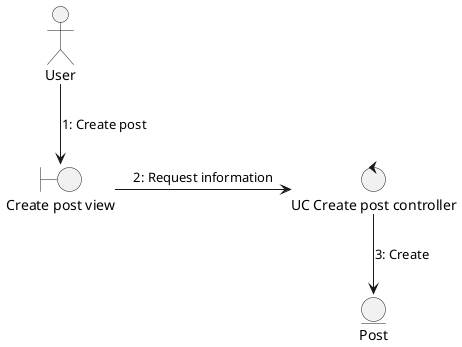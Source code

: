 @startuml crear evento
actor User
boundary "Create post view" as view
User-->view :1: Create post
control "UC Create post controller" as controller
view-r->controller :2: Request information
entity "Post" as entity
controller-->entity :3: Create
@enduml